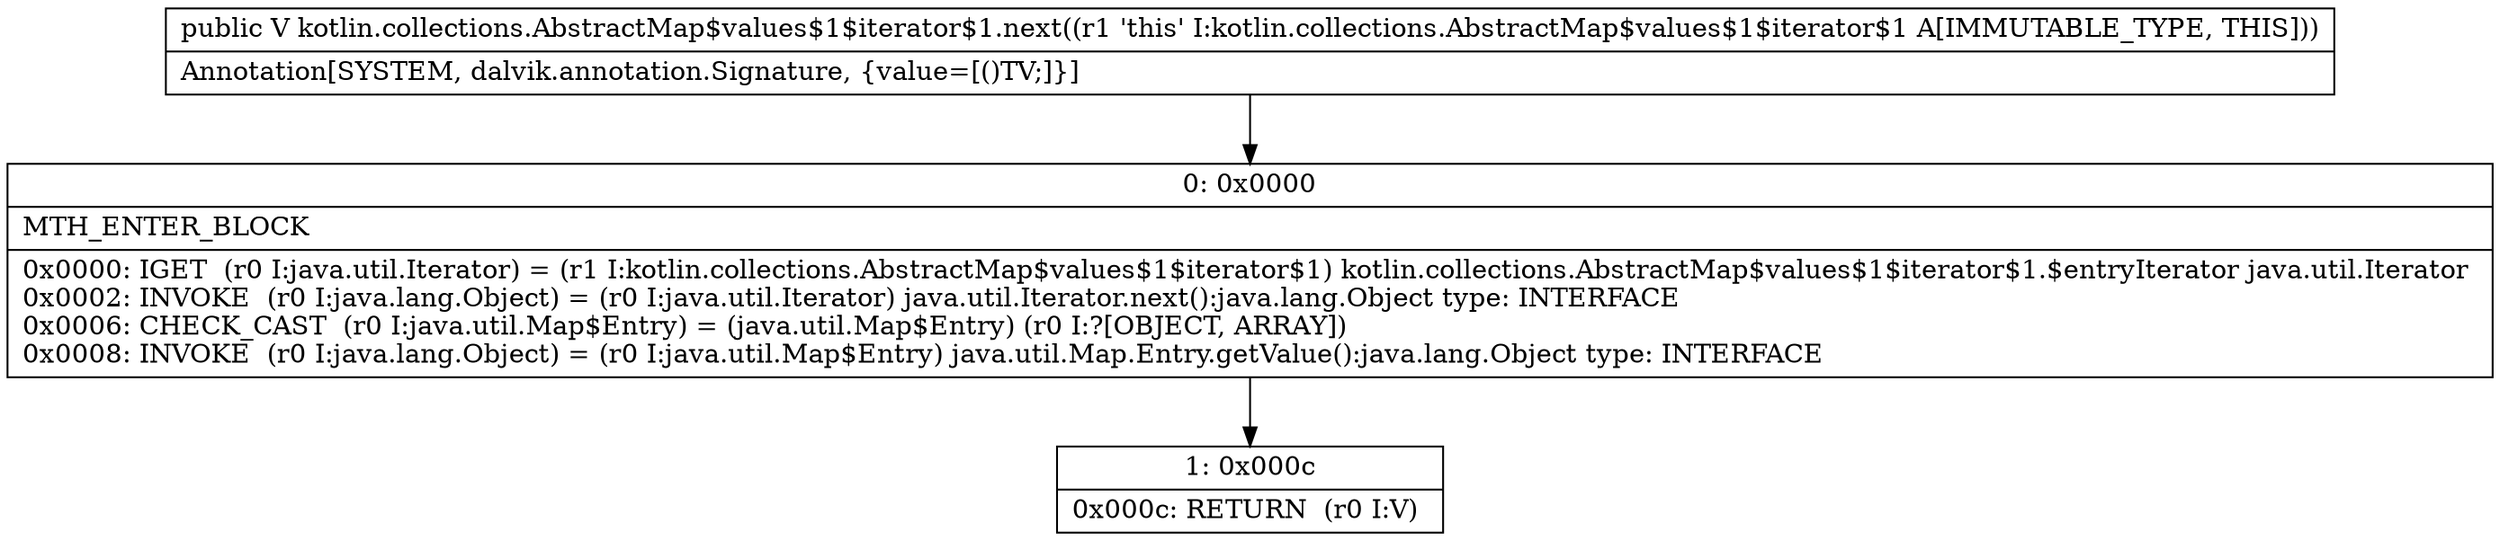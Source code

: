 digraph "CFG forkotlin.collections.AbstractMap$values$1$iterator$1.next()Ljava\/lang\/Object;" {
Node_0 [shape=record,label="{0\:\ 0x0000|MTH_ENTER_BLOCK\l|0x0000: IGET  (r0 I:java.util.Iterator) = (r1 I:kotlin.collections.AbstractMap$values$1$iterator$1) kotlin.collections.AbstractMap$values$1$iterator$1.$entryIterator java.util.Iterator \l0x0002: INVOKE  (r0 I:java.lang.Object) = (r0 I:java.util.Iterator) java.util.Iterator.next():java.lang.Object type: INTERFACE \l0x0006: CHECK_CAST  (r0 I:java.util.Map$Entry) = (java.util.Map$Entry) (r0 I:?[OBJECT, ARRAY]) \l0x0008: INVOKE  (r0 I:java.lang.Object) = (r0 I:java.util.Map$Entry) java.util.Map.Entry.getValue():java.lang.Object type: INTERFACE \l}"];
Node_1 [shape=record,label="{1\:\ 0x000c|0x000c: RETURN  (r0 I:V) \l}"];
MethodNode[shape=record,label="{public V kotlin.collections.AbstractMap$values$1$iterator$1.next((r1 'this' I:kotlin.collections.AbstractMap$values$1$iterator$1 A[IMMUTABLE_TYPE, THIS]))  | Annotation[SYSTEM, dalvik.annotation.Signature, \{value=[()TV;]\}]\l}"];
MethodNode -> Node_0;
Node_0 -> Node_1;
}

